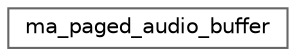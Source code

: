 digraph "Graphical Class Hierarchy"
{
 // LATEX_PDF_SIZE
  bgcolor="transparent";
  edge [fontname=Helvetica,fontsize=10,labelfontname=Helvetica,labelfontsize=10];
  node [fontname=Helvetica,fontsize=10,shape=box,height=0.2,width=0.4];
  rankdir="LR";
  Node0 [id="Node000000",label="ma_paged_audio_buffer",height=0.2,width=0.4,color="grey40", fillcolor="white", style="filled",URL="$structma__paged__audio__buffer.html",tooltip=" "];
}
